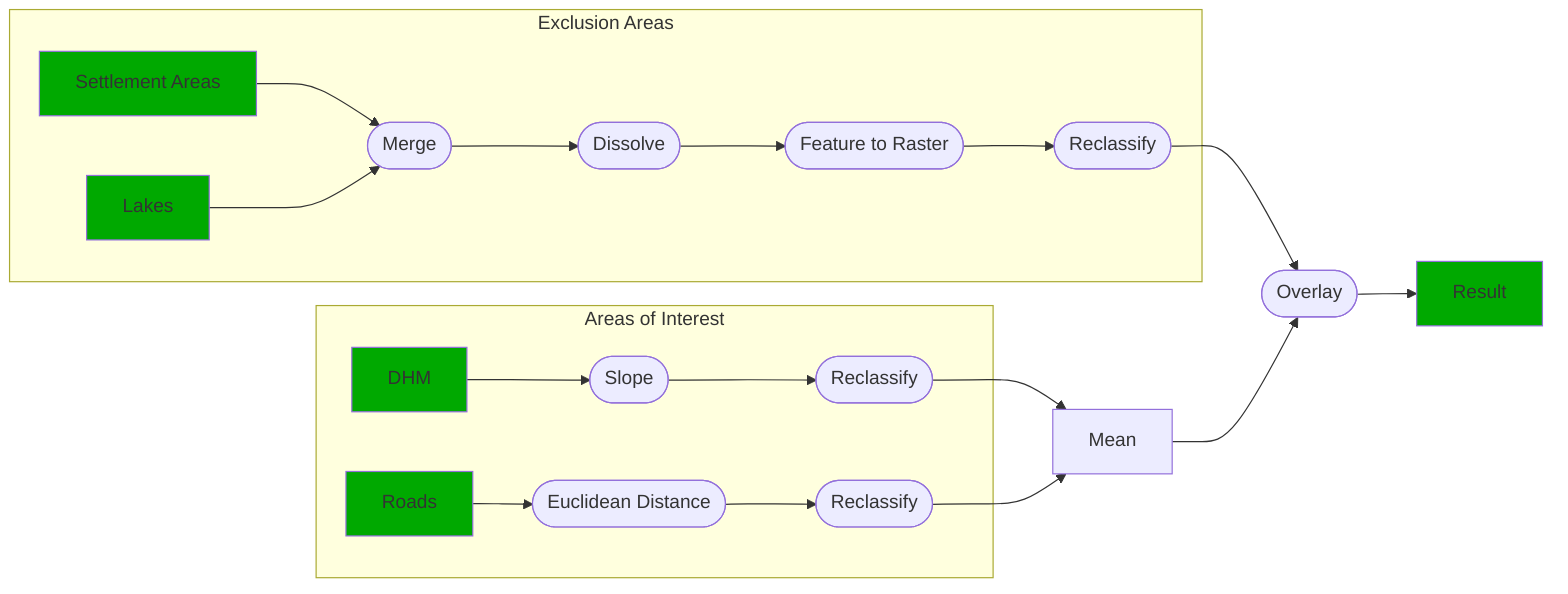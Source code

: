 graph LR
    subgraph Exclusion Areas
    0A["Settlement Areas"] --> 9A(["Merge"])
    %% 1A["National Protected Areas"] --> 9A
    %% 2A["Woodland Areas"] -->9A 
    3A["Lakes"] --> 9A
    9A --> 9B(["Dissolve"]) --> 9C(["Feature to Raster"]) --> 9D(["Reclassify"])
    end
    subgraph Areas of Interest
    %% 7A["Avarage Wind Speed"] --> 8C(["Reclassify"])
    5A["DHM"] --> 6B(["Slope"]) --> 6C(["Reclassify"])
    4A["Roads"] --> 5B(["Euclidean Distance"]) --> 5C(["Reclassify"])
    end

    %% 8C --> X(["Mean"])
    6C --> X["Mean"]
    5C --> X

    9D --> 10A(["Overlay"])
    X --> 10A --> 100A["Result"]

    classDef dataset fill:#00a900
    class 0A,1A,2A,3A,4A,5A,6A,7A,100A dataset;